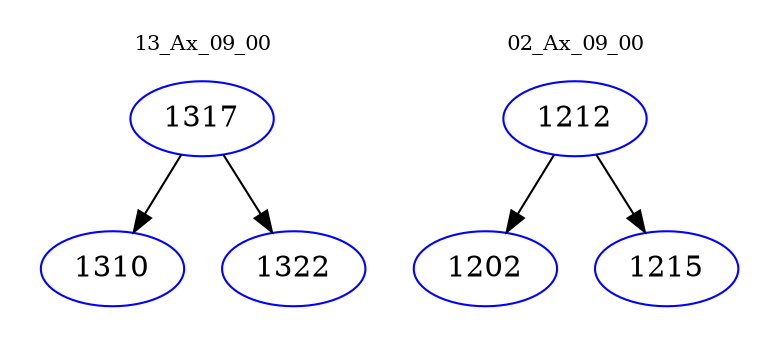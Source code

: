 digraph{
subgraph cluster_0 {
color = white
label = "13_Ax_09_00";
fontsize=10;
T0_1317 [label="1317", color="blue"]
T0_1317 -> T0_1310 [color="black"]
T0_1310 [label="1310", color="blue"]
T0_1317 -> T0_1322 [color="black"]
T0_1322 [label="1322", color="blue"]
}
subgraph cluster_1 {
color = white
label = "02_Ax_09_00";
fontsize=10;
T1_1212 [label="1212", color="blue"]
T1_1212 -> T1_1202 [color="black"]
T1_1202 [label="1202", color="blue"]
T1_1212 -> T1_1215 [color="black"]
T1_1215 [label="1215", color="blue"]
}
}
